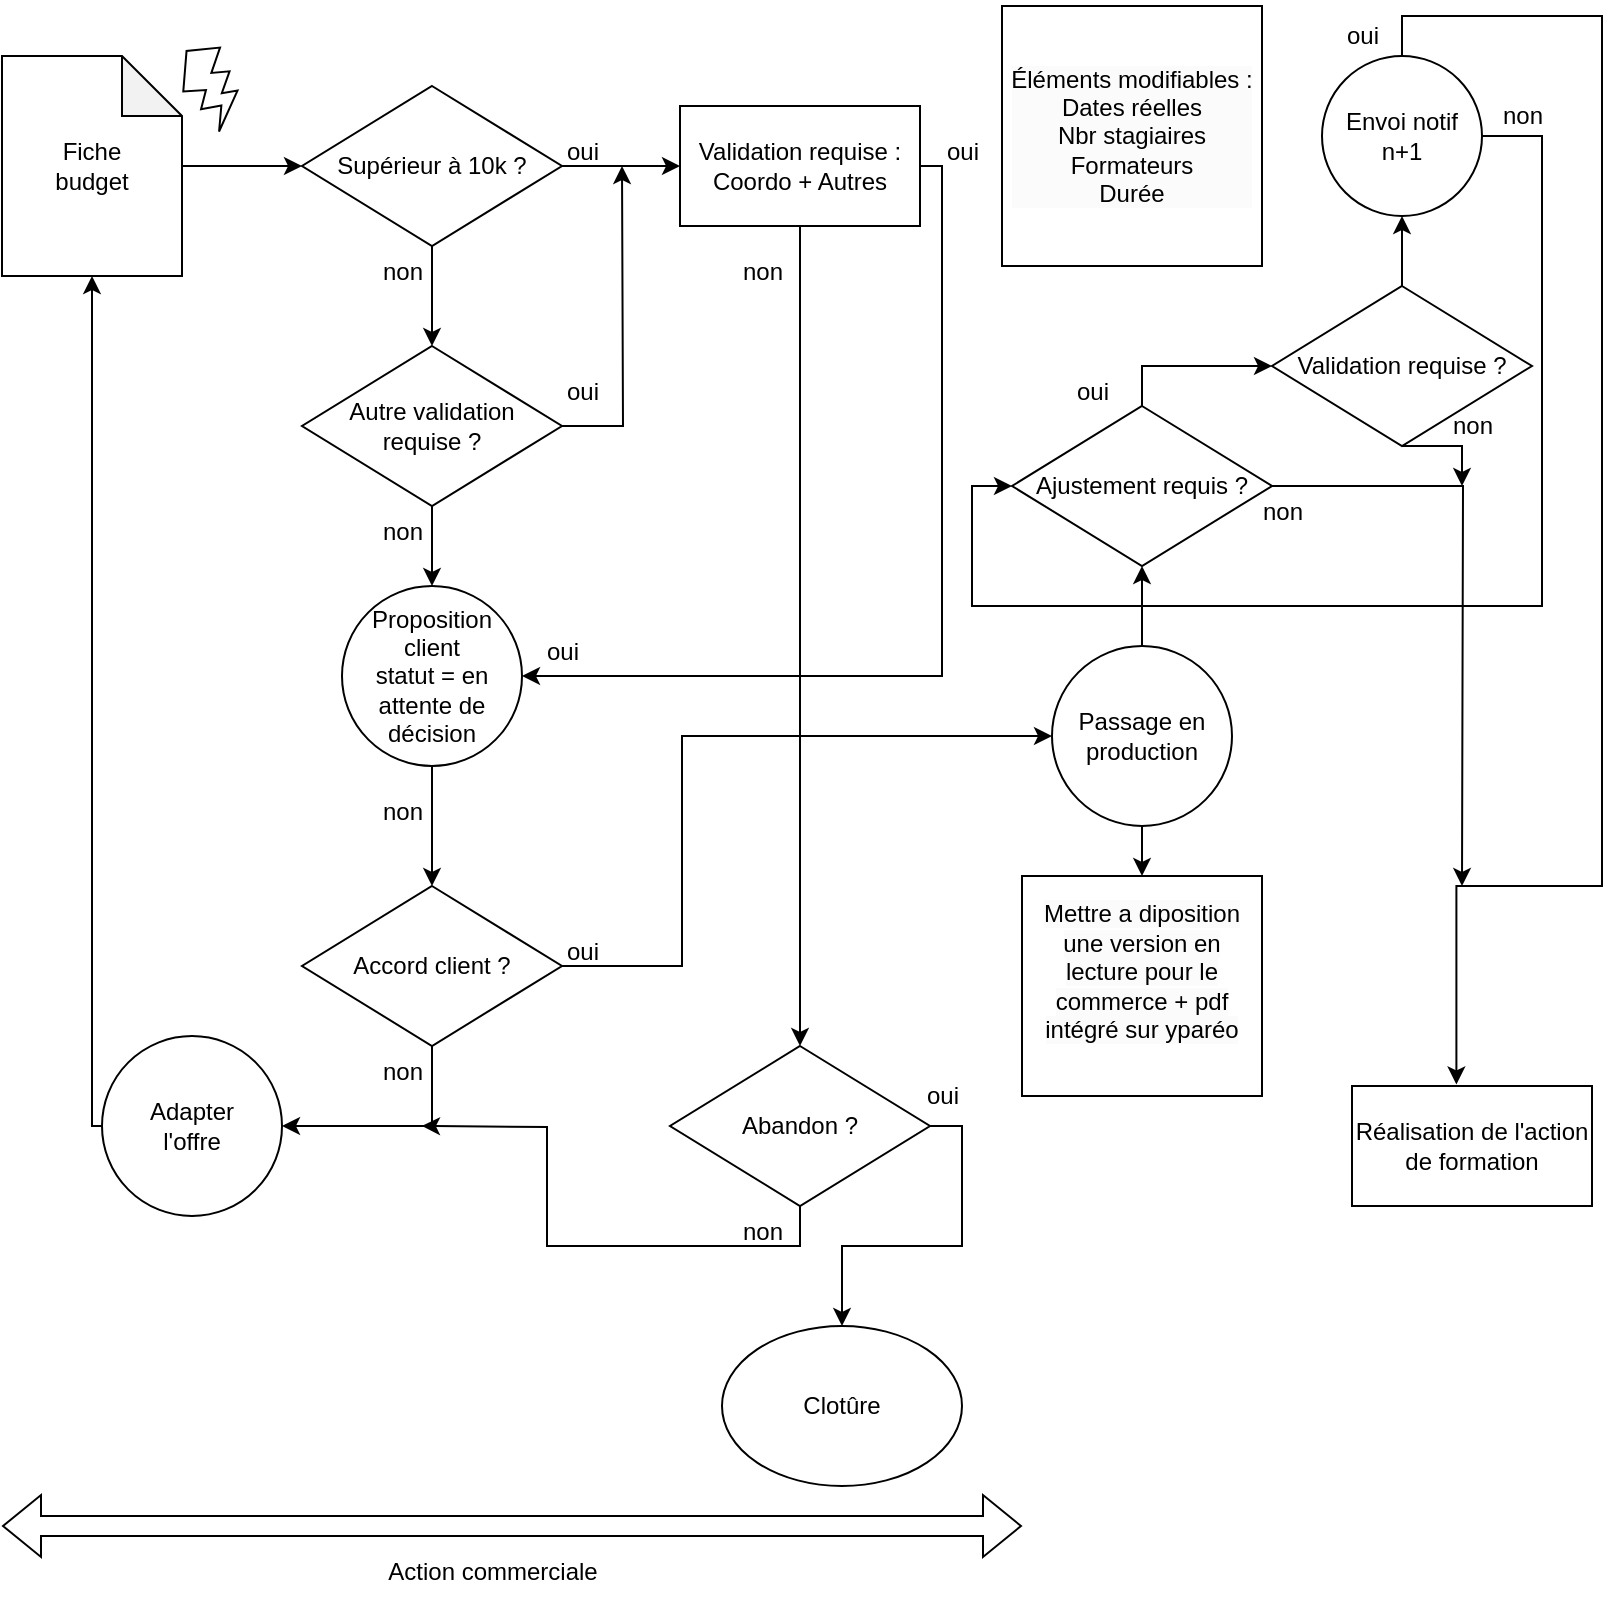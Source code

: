 <mxfile version="24.7.6">
  <diagram name="Page-1" id="EL7qZxWe9_W_JzGc5hCF">
    <mxGraphModel dx="1282" dy="585" grid="1" gridSize="10" guides="1" tooltips="1" connect="1" arrows="1" fold="1" page="1" pageScale="1" pageWidth="827" pageHeight="1169" math="0" shadow="0">
      <root>
        <mxCell id="0" />
        <mxCell id="1" parent="0" />
        <mxCell id="UpJQDBjiTnYH3TPRTOtN-2" value="Fiche&lt;div&gt;budget&lt;/div&gt;" style="shape=note;whiteSpace=wrap;html=1;backgroundOutline=1;darkOpacity=0.05;" vertex="1" parent="1">
          <mxGeometry x="10" y="65" width="90" height="110" as="geometry" />
        </mxCell>
        <mxCell id="UpJQDBjiTnYH3TPRTOtN-3" value="Supérieur à 10k ?" style="rhombus;whiteSpace=wrap;html=1;" vertex="1" parent="1">
          <mxGeometry x="160" y="80" width="130" height="80" as="geometry" />
        </mxCell>
        <mxCell id="UpJQDBjiTnYH3TPRTOtN-29" style="edgeStyle=orthogonalEdgeStyle;rounded=0;orthogonalLoop=1;jettySize=auto;html=1;" edge="1" parent="1" source="UpJQDBjiTnYH3TPRTOtN-4">
          <mxGeometry relative="1" as="geometry">
            <mxPoint x="320" y="120" as="targetPoint" />
          </mxGeometry>
        </mxCell>
        <mxCell id="UpJQDBjiTnYH3TPRTOtN-4" value="Autre validation&lt;div&gt;requise ?&lt;/div&gt;" style="rhombus;whiteSpace=wrap;html=1;" vertex="1" parent="1">
          <mxGeometry x="160" y="210" width="130" height="80" as="geometry" />
        </mxCell>
        <mxCell id="UpJQDBjiTnYH3TPRTOtN-5" value="Proposition&lt;div&gt;client&lt;/div&gt;&lt;div&gt;statut = en attente de décision&lt;/div&gt;" style="ellipse;whiteSpace=wrap;html=1;aspect=fixed;" vertex="1" parent="1">
          <mxGeometry x="180" y="330" width="90" height="90" as="geometry" />
        </mxCell>
        <mxCell id="UpJQDBjiTnYH3TPRTOtN-31" style="edgeStyle=orthogonalEdgeStyle;rounded=0;orthogonalLoop=1;jettySize=auto;html=1;entryX=0;entryY=0.5;entryDx=0;entryDy=0;" edge="1" parent="1" source="UpJQDBjiTnYH3TPRTOtN-6" target="UpJQDBjiTnYH3TPRTOtN-13">
          <mxGeometry relative="1" as="geometry">
            <Array as="points">
              <mxPoint x="350" y="520" />
              <mxPoint x="350" y="405" />
            </Array>
          </mxGeometry>
        </mxCell>
        <mxCell id="UpJQDBjiTnYH3TPRTOtN-6" value="Accord client ?" style="rhombus;whiteSpace=wrap;html=1;" vertex="1" parent="1">
          <mxGeometry x="160" y="480" width="130" height="80" as="geometry" />
        </mxCell>
        <mxCell id="UpJQDBjiTnYH3TPRTOtN-7" value="Adapter&lt;div&gt;l&#39;offre&lt;/div&gt;" style="ellipse;whiteSpace=wrap;html=1;aspect=fixed;" vertex="1" parent="1">
          <mxGeometry x="60" y="555" width="90" height="90" as="geometry" />
        </mxCell>
        <mxCell id="UpJQDBjiTnYH3TPRTOtN-30" style="edgeStyle=orthogonalEdgeStyle;rounded=0;orthogonalLoop=1;jettySize=auto;html=1;exitX=1;exitY=0.5;exitDx=0;exitDy=0;entryX=1;entryY=0.5;entryDx=0;entryDy=0;" edge="1" parent="1" source="UpJQDBjiTnYH3TPRTOtN-8" target="UpJQDBjiTnYH3TPRTOtN-5">
          <mxGeometry relative="1" as="geometry">
            <Array as="points">
              <mxPoint x="480" y="120" />
              <mxPoint x="480" y="375" />
            </Array>
          </mxGeometry>
        </mxCell>
        <mxCell id="UpJQDBjiTnYH3TPRTOtN-8" value="Validation requise :&lt;div&gt;Coordo + Autres&lt;/div&gt;" style="rounded=0;whiteSpace=wrap;html=1;" vertex="1" parent="1">
          <mxGeometry x="349" y="90" width="120" height="60" as="geometry" />
        </mxCell>
        <mxCell id="UpJQDBjiTnYH3TPRTOtN-33" style="edgeStyle=orthogonalEdgeStyle;rounded=0;orthogonalLoop=1;jettySize=auto;html=1;exitX=0.5;exitY=1;exitDx=0;exitDy=0;" edge="1" parent="1" source="UpJQDBjiTnYH3TPRTOtN-9">
          <mxGeometry relative="1" as="geometry">
            <mxPoint x="220" y="600" as="targetPoint" />
          </mxGeometry>
        </mxCell>
        <mxCell id="UpJQDBjiTnYH3TPRTOtN-34" style="edgeStyle=orthogonalEdgeStyle;rounded=0;orthogonalLoop=1;jettySize=auto;html=1;exitX=1;exitY=0.5;exitDx=0;exitDy=0;entryX=0.5;entryY=0;entryDx=0;entryDy=0;" edge="1" parent="1" source="UpJQDBjiTnYH3TPRTOtN-9" target="UpJQDBjiTnYH3TPRTOtN-10">
          <mxGeometry relative="1" as="geometry">
            <Array as="points">
              <mxPoint x="490" y="600" />
              <mxPoint x="490" y="660" />
              <mxPoint x="430" y="660" />
            </Array>
          </mxGeometry>
        </mxCell>
        <mxCell id="UpJQDBjiTnYH3TPRTOtN-9" value="Abandon ?" style="rhombus;whiteSpace=wrap;html=1;" vertex="1" parent="1">
          <mxGeometry x="344" y="560" width="130" height="80" as="geometry" />
        </mxCell>
        <mxCell id="UpJQDBjiTnYH3TPRTOtN-10" value="Clotûre" style="ellipse;whiteSpace=wrap;html=1;" vertex="1" parent="1">
          <mxGeometry x="370" y="700" width="120" height="80" as="geometry" />
        </mxCell>
        <mxCell id="UpJQDBjiTnYH3TPRTOtN-36" style="edgeStyle=orthogonalEdgeStyle;rounded=0;orthogonalLoop=1;jettySize=auto;html=1;exitX=0.5;exitY=0;exitDx=0;exitDy=0;entryX=0;entryY=0.5;entryDx=0;entryDy=0;" edge="1" parent="1" source="UpJQDBjiTnYH3TPRTOtN-12" target="UpJQDBjiTnYH3TPRTOtN-18">
          <mxGeometry relative="1" as="geometry">
            <mxPoint x="660" y="210" as="targetPoint" />
            <Array as="points">
              <mxPoint x="580" y="220" />
            </Array>
          </mxGeometry>
        </mxCell>
        <mxCell id="UpJQDBjiTnYH3TPRTOtN-61" style="edgeStyle=orthogonalEdgeStyle;rounded=0;orthogonalLoop=1;jettySize=auto;html=1;exitX=1;exitY=0.5;exitDx=0;exitDy=0;" edge="1" parent="1" source="UpJQDBjiTnYH3TPRTOtN-12">
          <mxGeometry relative="1" as="geometry">
            <mxPoint x="740" y="480" as="targetPoint" />
          </mxGeometry>
        </mxCell>
        <mxCell id="UpJQDBjiTnYH3TPRTOtN-12" value="Ajustement requis ?" style="rhombus;whiteSpace=wrap;html=1;" vertex="1" parent="1">
          <mxGeometry x="515" y="240" width="130" height="80" as="geometry" />
        </mxCell>
        <mxCell id="UpJQDBjiTnYH3TPRTOtN-35" style="edgeStyle=orthogonalEdgeStyle;rounded=0;orthogonalLoop=1;jettySize=auto;html=1;entryX=0.5;entryY=1;entryDx=0;entryDy=0;" edge="1" parent="1" source="UpJQDBjiTnYH3TPRTOtN-13" target="UpJQDBjiTnYH3TPRTOtN-12">
          <mxGeometry relative="1" as="geometry" />
        </mxCell>
        <mxCell id="UpJQDBjiTnYH3TPRTOtN-41" style="edgeStyle=orthogonalEdgeStyle;rounded=0;orthogonalLoop=1;jettySize=auto;html=1;exitX=0.5;exitY=1;exitDx=0;exitDy=0;entryX=0.5;entryY=0;entryDx=0;entryDy=0;" edge="1" parent="1" source="UpJQDBjiTnYH3TPRTOtN-13" target="UpJQDBjiTnYH3TPRTOtN-16">
          <mxGeometry relative="1" as="geometry" />
        </mxCell>
        <mxCell id="UpJQDBjiTnYH3TPRTOtN-13" value="Passage en production" style="ellipse;whiteSpace=wrap;html=1;aspect=fixed;" vertex="1" parent="1">
          <mxGeometry x="535" y="360" width="90" height="90" as="geometry" />
        </mxCell>
        <mxCell id="UpJQDBjiTnYH3TPRTOtN-16" value="&#xa;&lt;span style=&quot;color: rgb(0, 0, 0); font-family: Helvetica; font-size: 12px; font-style: normal; font-variant-ligatures: normal; font-variant-caps: normal; font-weight: 400; letter-spacing: normal; orphans: 2; text-align: center; text-indent: 0px; text-transform: none; widows: 2; word-spacing: 0px; -webkit-text-stroke-width: 0px; white-space: normal; background-color: rgb(251, 251, 251); text-decoration-thickness: initial; text-decoration-style: initial; text-decoration-color: initial; display: inline !important; float: none;&quot;&gt;Mettre a diposition une version en lecture pour le commerce + pdf intégré sur yparéo&lt;/span&gt;&#xa;&#xa;" style="rounded=0;whiteSpace=wrap;html=1;" vertex="1" parent="1">
          <mxGeometry x="520" y="475" width="120" height="110" as="geometry" />
        </mxCell>
        <mxCell id="UpJQDBjiTnYH3TPRTOtN-38" style="edgeStyle=orthogonalEdgeStyle;rounded=0;orthogonalLoop=1;jettySize=auto;html=1;exitX=1;exitY=0.5;exitDx=0;exitDy=0;entryX=0;entryY=0.5;entryDx=0;entryDy=0;" edge="1" parent="1" source="UpJQDBjiTnYH3TPRTOtN-17" target="UpJQDBjiTnYH3TPRTOtN-12">
          <mxGeometry relative="1" as="geometry">
            <Array as="points">
              <mxPoint x="780" y="105" />
              <mxPoint x="780" y="340" />
              <mxPoint x="495" y="340" />
              <mxPoint x="495" y="280" />
            </Array>
          </mxGeometry>
        </mxCell>
        <mxCell id="UpJQDBjiTnYH3TPRTOtN-40" style="edgeStyle=orthogonalEdgeStyle;rounded=0;orthogonalLoop=1;jettySize=auto;html=1;exitX=0.5;exitY=0;exitDx=0;exitDy=0;entryX=0.435;entryY=-0.013;entryDx=0;entryDy=0;entryPerimeter=0;" edge="1" parent="1" source="UpJQDBjiTnYH3TPRTOtN-17" target="UpJQDBjiTnYH3TPRTOtN-20">
          <mxGeometry relative="1" as="geometry">
            <mxPoint x="810" y="500" as="targetPoint" />
            <Array as="points">
              <mxPoint x="710" y="45" />
              <mxPoint x="810" y="45" />
              <mxPoint x="810" y="480" />
              <mxPoint x="737" y="480" />
            </Array>
          </mxGeometry>
        </mxCell>
        <mxCell id="UpJQDBjiTnYH3TPRTOtN-17" value="Envoi notif n+1" style="ellipse;whiteSpace=wrap;html=1;aspect=fixed;" vertex="1" parent="1">
          <mxGeometry x="670" y="65" width="80" height="80" as="geometry" />
        </mxCell>
        <mxCell id="UpJQDBjiTnYH3TPRTOtN-37" style="edgeStyle=orthogonalEdgeStyle;rounded=0;orthogonalLoop=1;jettySize=auto;html=1;exitX=0.5;exitY=0;exitDx=0;exitDy=0;entryX=0.5;entryY=1;entryDx=0;entryDy=0;" edge="1" parent="1" source="UpJQDBjiTnYH3TPRTOtN-18" target="UpJQDBjiTnYH3TPRTOtN-17">
          <mxGeometry relative="1" as="geometry" />
        </mxCell>
        <mxCell id="UpJQDBjiTnYH3TPRTOtN-62" style="edgeStyle=orthogonalEdgeStyle;rounded=0;orthogonalLoop=1;jettySize=auto;html=1;exitX=0.5;exitY=1;exitDx=0;exitDy=0;" edge="1" parent="1" source="UpJQDBjiTnYH3TPRTOtN-18">
          <mxGeometry relative="1" as="geometry">
            <mxPoint x="740" y="280" as="targetPoint" />
          </mxGeometry>
        </mxCell>
        <mxCell id="UpJQDBjiTnYH3TPRTOtN-18" value="Validation requise ?" style="rhombus;whiteSpace=wrap;html=1;" vertex="1" parent="1">
          <mxGeometry x="645" y="180" width="130" height="80" as="geometry" />
        </mxCell>
        <mxCell id="UpJQDBjiTnYH3TPRTOtN-20" value="Réalisation de l&#39;action de formation" style="rounded=0;whiteSpace=wrap;html=1;" vertex="1" parent="1">
          <mxGeometry x="685" y="580" width="120" height="60" as="geometry" />
        </mxCell>
        <mxCell id="UpJQDBjiTnYH3TPRTOtN-21" value="" style="endArrow=classic;html=1;rounded=0;entryX=0;entryY=0.5;entryDx=0;entryDy=0;" edge="1" parent="1" target="UpJQDBjiTnYH3TPRTOtN-3">
          <mxGeometry width="50" height="50" relative="1" as="geometry">
            <mxPoint x="100" y="120" as="sourcePoint" />
            <mxPoint x="440" y="180" as="targetPoint" />
          </mxGeometry>
        </mxCell>
        <mxCell id="UpJQDBjiTnYH3TPRTOtN-23" value="" style="endArrow=classic;html=1;rounded=0;exitX=0.5;exitY=1;exitDx=0;exitDy=0;entryX=0.5;entryY=0;entryDx=0;entryDy=0;" edge="1" parent="1" source="UpJQDBjiTnYH3TPRTOtN-4" target="UpJQDBjiTnYH3TPRTOtN-5">
          <mxGeometry width="50" height="50" relative="1" as="geometry">
            <mxPoint x="390" y="430" as="sourcePoint" />
            <mxPoint x="440" y="380" as="targetPoint" />
          </mxGeometry>
        </mxCell>
        <mxCell id="UpJQDBjiTnYH3TPRTOtN-24" value="" style="endArrow=classic;html=1;rounded=0;exitX=0.5;exitY=1;exitDx=0;exitDy=0;entryX=0.5;entryY=0;entryDx=0;entryDy=0;" edge="1" parent="1" source="UpJQDBjiTnYH3TPRTOtN-5" target="UpJQDBjiTnYH3TPRTOtN-6">
          <mxGeometry width="50" height="50" relative="1" as="geometry">
            <mxPoint x="390" y="430" as="sourcePoint" />
            <mxPoint x="440" y="380" as="targetPoint" />
          </mxGeometry>
        </mxCell>
        <mxCell id="UpJQDBjiTnYH3TPRTOtN-25" value="" style="endArrow=classic;html=1;rounded=0;exitX=0.5;exitY=1;exitDx=0;exitDy=0;entryX=1;entryY=0.5;entryDx=0;entryDy=0;" edge="1" parent="1" source="UpJQDBjiTnYH3TPRTOtN-6" target="UpJQDBjiTnYH3TPRTOtN-7">
          <mxGeometry width="50" height="50" relative="1" as="geometry">
            <mxPoint x="390" y="430" as="sourcePoint" />
            <mxPoint x="440" y="380" as="targetPoint" />
            <Array as="points">
              <mxPoint x="225" y="600" />
            </Array>
          </mxGeometry>
        </mxCell>
        <mxCell id="UpJQDBjiTnYH3TPRTOtN-26" value="" style="endArrow=classic;html=1;rounded=0;entryX=0.5;entryY=1;entryDx=0;entryDy=0;entryPerimeter=0;exitX=0;exitY=0.5;exitDx=0;exitDy=0;" edge="1" parent="1" source="UpJQDBjiTnYH3TPRTOtN-7" target="UpJQDBjiTnYH3TPRTOtN-2">
          <mxGeometry width="50" height="50" relative="1" as="geometry">
            <mxPoint x="390" y="430" as="sourcePoint" />
            <mxPoint x="440" y="380" as="targetPoint" />
            <Array as="points">
              <mxPoint x="55" y="600" />
            </Array>
          </mxGeometry>
        </mxCell>
        <mxCell id="UpJQDBjiTnYH3TPRTOtN-27" value="" style="endArrow=classic;html=1;rounded=0;exitX=1;exitY=0.5;exitDx=0;exitDy=0;entryX=0;entryY=0.5;entryDx=0;entryDy=0;" edge="1" parent="1" source="UpJQDBjiTnYH3TPRTOtN-3" target="UpJQDBjiTnYH3TPRTOtN-8">
          <mxGeometry width="50" height="50" relative="1" as="geometry">
            <mxPoint x="390" y="330" as="sourcePoint" />
            <mxPoint x="440" y="280" as="targetPoint" />
          </mxGeometry>
        </mxCell>
        <mxCell id="UpJQDBjiTnYH3TPRTOtN-28" value="" style="endArrow=classic;html=1;rounded=0;exitX=0.5;exitY=1;exitDx=0;exitDy=0;entryX=0.5;entryY=0;entryDx=0;entryDy=0;" edge="1" parent="1" source="UpJQDBjiTnYH3TPRTOtN-8" target="UpJQDBjiTnYH3TPRTOtN-9">
          <mxGeometry width="50" height="50" relative="1" as="geometry">
            <mxPoint x="390" y="330" as="sourcePoint" />
            <mxPoint x="450" y="210" as="targetPoint" />
          </mxGeometry>
        </mxCell>
        <mxCell id="UpJQDBjiTnYH3TPRTOtN-42" value="&lt;br&gt;&lt;span style=&quot;color: rgb(0, 0, 0); font-family: Helvetica; font-size: 12px; font-style: normal; font-variant-ligatures: normal; font-variant-caps: normal; font-weight: 400; letter-spacing: normal; orphans: 2; text-align: center; text-indent: 0px; text-transform: none; widows: 2; word-spacing: 0px; -webkit-text-stroke-width: 0px; white-space: normal; background-color: rgb(251, 251, 251); text-decoration-thickness: initial; text-decoration-style: initial; text-decoration-color: initial; display: inline !important; float: none;&quot;&gt;Éléments modifiables :&lt;/span&gt;&lt;div style=&quot;forced-color-adjust: none; color: rgb(0, 0, 0); font-family: Helvetica; font-size: 12px; font-style: normal; font-variant-ligatures: normal; font-variant-caps: normal; font-weight: 400; letter-spacing: normal; orphans: 2; text-align: center; text-indent: 0px; text-transform: none; widows: 2; word-spacing: 0px; -webkit-text-stroke-width: 0px; white-space: normal; background-color: rgb(251, 251, 251); text-decoration-thickness: initial; text-decoration-style: initial; text-decoration-color: initial;&quot;&gt;Dates réelles&lt;/div&gt;&lt;div style=&quot;forced-color-adjust: none; color: rgb(0, 0, 0); font-family: Helvetica; font-size: 12px; font-style: normal; font-variant-ligatures: normal; font-variant-caps: normal; font-weight: 400; letter-spacing: normal; orphans: 2; text-align: center; text-indent: 0px; text-transform: none; widows: 2; word-spacing: 0px; -webkit-text-stroke-width: 0px; white-space: normal; background-color: rgb(251, 251, 251); text-decoration-thickness: initial; text-decoration-style: initial; text-decoration-color: initial;&quot;&gt;Nbr stagiaires&lt;/div&gt;&lt;div style=&quot;forced-color-adjust: none; color: rgb(0, 0, 0); font-family: Helvetica; font-size: 12px; font-style: normal; font-variant-ligatures: normal; font-variant-caps: normal; font-weight: 400; letter-spacing: normal; orphans: 2; text-align: center; text-indent: 0px; text-transform: none; widows: 2; word-spacing: 0px; -webkit-text-stroke-width: 0px; white-space: normal; background-color: rgb(251, 251, 251); text-decoration-thickness: initial; text-decoration-style: initial; text-decoration-color: initial;&quot;&gt;Formateurs&lt;/div&gt;&lt;div style=&quot;forced-color-adjust: none; color: rgb(0, 0, 0); font-family: Helvetica; font-size: 12px; font-style: normal; font-variant-ligatures: normal; font-variant-caps: normal; font-weight: 400; letter-spacing: normal; orphans: 2; text-align: center; text-indent: 0px; text-transform: none; widows: 2; word-spacing: 0px; -webkit-text-stroke-width: 0px; white-space: normal; background-color: rgb(251, 251, 251); text-decoration-thickness: initial; text-decoration-style: initial; text-decoration-color: initial;&quot;&gt;Durée&lt;/div&gt;&lt;div&gt;&lt;br/&gt;&lt;/div&gt;" style="whiteSpace=wrap;html=1;aspect=fixed;" vertex="1" parent="1">
          <mxGeometry x="510" y="40" width="130" height="130" as="geometry" />
        </mxCell>
        <mxCell id="UpJQDBjiTnYH3TPRTOtN-43" value="" style="shape=flexArrow;endArrow=classic;startArrow=classic;html=1;rounded=0;" edge="1" parent="1">
          <mxGeometry width="100" height="100" relative="1" as="geometry">
            <mxPoint x="10" y="800" as="sourcePoint" />
            <mxPoint x="520" y="800" as="targetPoint" />
          </mxGeometry>
        </mxCell>
        <mxCell id="UpJQDBjiTnYH3TPRTOtN-44" value="Action commerciale" style="text;html=1;align=center;verticalAlign=middle;resizable=0;points=[];autosize=1;strokeColor=none;fillColor=none;" vertex="1" parent="1">
          <mxGeometry x="190" y="808" width="130" height="30" as="geometry" />
        </mxCell>
        <mxCell id="UpJQDBjiTnYH3TPRTOtN-46" value="" style="endArrow=classic;html=1;rounded=0;exitX=0.5;exitY=1;exitDx=0;exitDy=0;entryX=0.5;entryY=0;entryDx=0;entryDy=0;" edge="1" parent="1" source="UpJQDBjiTnYH3TPRTOtN-3" target="UpJQDBjiTnYH3TPRTOtN-4">
          <mxGeometry width="50" height="50" relative="1" as="geometry">
            <mxPoint x="225" y="160" as="sourcePoint" />
            <mxPoint x="190" y="188" as="targetPoint" />
          </mxGeometry>
        </mxCell>
        <mxCell id="UpJQDBjiTnYH3TPRTOtN-47" value="non" style="text;html=1;align=center;verticalAlign=middle;resizable=0;points=[];autosize=1;strokeColor=none;fillColor=none;" vertex="1" parent="1">
          <mxGeometry x="190" y="288" width="40" height="30" as="geometry" />
        </mxCell>
        <mxCell id="UpJQDBjiTnYH3TPRTOtN-48" value="non" style="text;html=1;align=center;verticalAlign=middle;resizable=0;points=[];autosize=1;strokeColor=none;fillColor=none;" vertex="1" parent="1">
          <mxGeometry x="190" y="428" width="40" height="30" as="geometry" />
        </mxCell>
        <mxCell id="UpJQDBjiTnYH3TPRTOtN-50" value="non" style="text;html=1;align=center;verticalAlign=middle;resizable=0;points=[];autosize=1;strokeColor=none;fillColor=none;" vertex="1" parent="1">
          <mxGeometry x="190" y="558" width="40" height="30" as="geometry" />
        </mxCell>
        <mxCell id="UpJQDBjiTnYH3TPRTOtN-51" value="non" style="text;html=1;align=center;verticalAlign=middle;resizable=0;points=[];autosize=1;strokeColor=none;fillColor=none;" vertex="1" parent="1">
          <mxGeometry x="370" y="638" width="40" height="30" as="geometry" />
        </mxCell>
        <mxCell id="UpJQDBjiTnYH3TPRTOtN-52" value="oui" style="text;html=1;align=center;verticalAlign=middle;resizable=0;points=[];autosize=1;strokeColor=none;fillColor=none;" vertex="1" parent="1">
          <mxGeometry x="460" y="570" width="40" height="30" as="geometry" />
        </mxCell>
        <mxCell id="UpJQDBjiTnYH3TPRTOtN-53" value="oui" style="text;html=1;align=center;verticalAlign=middle;resizable=0;points=[];autosize=1;strokeColor=none;fillColor=none;" vertex="1" parent="1">
          <mxGeometry x="280" y="498" width="40" height="30" as="geometry" />
        </mxCell>
        <mxCell id="UpJQDBjiTnYH3TPRTOtN-54" value="oui" style="text;html=1;align=center;verticalAlign=middle;resizable=0;points=[];autosize=1;strokeColor=none;fillColor=none;" vertex="1" parent="1">
          <mxGeometry x="270" y="348" width="40" height="30" as="geometry" />
        </mxCell>
        <mxCell id="UpJQDBjiTnYH3TPRTOtN-55" value="oui" style="text;html=1;align=center;verticalAlign=middle;resizable=0;points=[];autosize=1;strokeColor=none;fillColor=none;" vertex="1" parent="1">
          <mxGeometry x="280" y="218" width="40" height="30" as="geometry" />
        </mxCell>
        <mxCell id="UpJQDBjiTnYH3TPRTOtN-56" value="non" style="text;html=1;align=center;verticalAlign=middle;resizable=0;points=[];autosize=1;strokeColor=none;fillColor=none;" vertex="1" parent="1">
          <mxGeometry x="190" y="158" width="40" height="30" as="geometry" />
        </mxCell>
        <mxCell id="UpJQDBjiTnYH3TPRTOtN-57" value="oui" style="text;html=1;align=center;verticalAlign=middle;resizable=0;points=[];autosize=1;strokeColor=none;fillColor=none;" vertex="1" parent="1">
          <mxGeometry x="280" y="98" width="40" height="30" as="geometry" />
        </mxCell>
        <mxCell id="UpJQDBjiTnYH3TPRTOtN-58" value="oui" style="text;html=1;align=center;verticalAlign=middle;resizable=0;points=[];autosize=1;strokeColor=none;fillColor=none;" vertex="1" parent="1">
          <mxGeometry x="470" y="98" width="40" height="30" as="geometry" />
        </mxCell>
        <mxCell id="UpJQDBjiTnYH3TPRTOtN-59" value="non" style="text;html=1;align=center;verticalAlign=middle;resizable=0;points=[];autosize=1;strokeColor=none;fillColor=none;" vertex="1" parent="1">
          <mxGeometry x="370" y="158" width="40" height="30" as="geometry" />
        </mxCell>
        <mxCell id="UpJQDBjiTnYH3TPRTOtN-63" value="non" style="text;html=1;align=center;verticalAlign=middle;resizable=0;points=[];autosize=1;strokeColor=none;fillColor=none;" vertex="1" parent="1">
          <mxGeometry x="725" y="235" width="40" height="30" as="geometry" />
        </mxCell>
        <mxCell id="UpJQDBjiTnYH3TPRTOtN-64" value="non" style="text;html=1;align=center;verticalAlign=middle;resizable=0;points=[];autosize=1;strokeColor=none;fillColor=none;" vertex="1" parent="1">
          <mxGeometry x="630" y="278" width="40" height="30" as="geometry" />
        </mxCell>
        <mxCell id="UpJQDBjiTnYH3TPRTOtN-65" value="oui" style="text;html=1;align=center;verticalAlign=middle;resizable=0;points=[];autosize=1;strokeColor=none;fillColor=none;" vertex="1" parent="1">
          <mxGeometry x="535" y="218" width="40" height="30" as="geometry" />
        </mxCell>
        <mxCell id="UpJQDBjiTnYH3TPRTOtN-66" value="non" style="text;html=1;align=center;verticalAlign=middle;resizable=0;points=[];autosize=1;strokeColor=none;fillColor=none;" vertex="1" parent="1">
          <mxGeometry x="750" y="80" width="40" height="30" as="geometry" />
        </mxCell>
        <mxCell id="UpJQDBjiTnYH3TPRTOtN-67" value="oui" style="text;html=1;align=center;verticalAlign=middle;resizable=0;points=[];autosize=1;strokeColor=none;fillColor=none;" vertex="1" parent="1">
          <mxGeometry x="670" y="40" width="40" height="30" as="geometry" />
        </mxCell>
        <mxCell id="UpJQDBjiTnYH3TPRTOtN-68" value="" style="verticalLabelPosition=bottom;verticalAlign=top;html=1;shape=mxgraph.basic.flash;rotation=-45;" vertex="1" parent="1">
          <mxGeometry x="100" y="58" width="30" height="40" as="geometry" />
        </mxCell>
      </root>
    </mxGraphModel>
  </diagram>
</mxfile>
